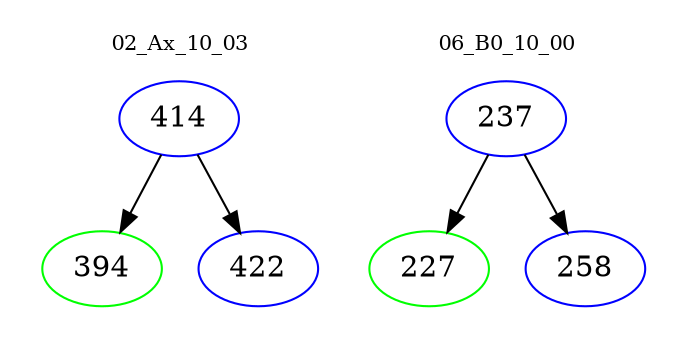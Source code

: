 digraph{
subgraph cluster_0 {
color = white
label = "02_Ax_10_03";
fontsize=10;
T0_414 [label="414", color="blue"]
T0_414 -> T0_394 [color="black"]
T0_394 [label="394", color="green"]
T0_414 -> T0_422 [color="black"]
T0_422 [label="422", color="blue"]
}
subgraph cluster_1 {
color = white
label = "06_B0_10_00";
fontsize=10;
T1_237 [label="237", color="blue"]
T1_237 -> T1_227 [color="black"]
T1_227 [label="227", color="green"]
T1_237 -> T1_258 [color="black"]
T1_258 [label="258", color="blue"]
}
}

